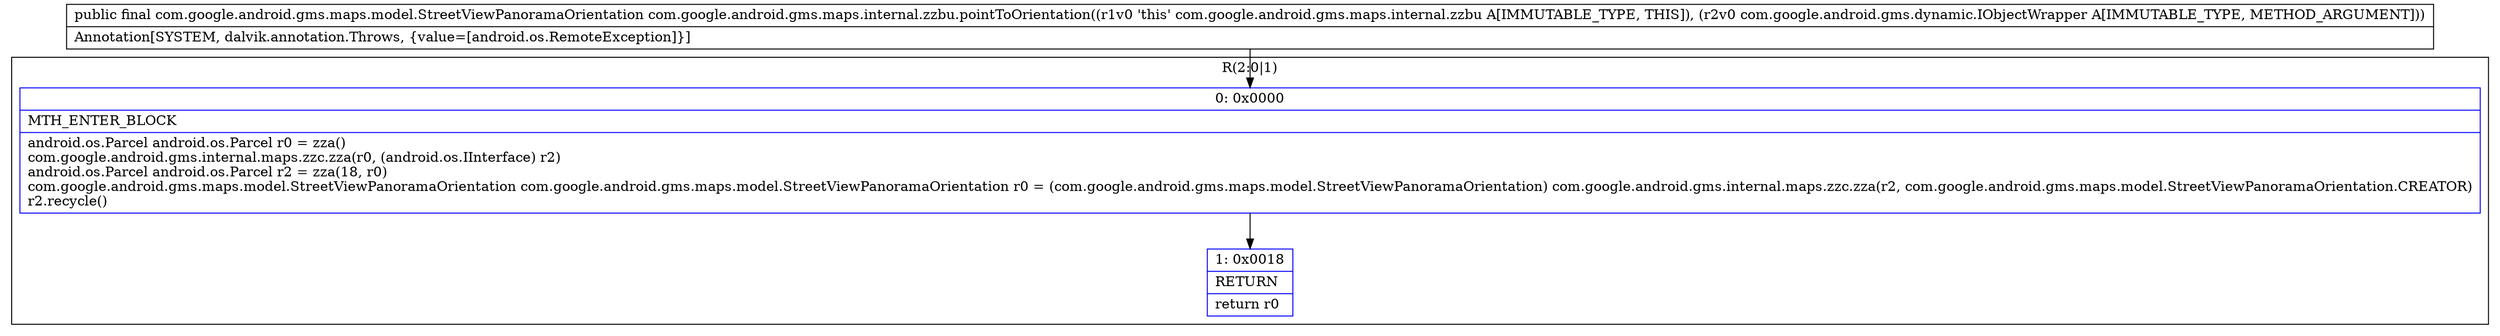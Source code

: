digraph "CFG forcom.google.android.gms.maps.internal.zzbu.pointToOrientation(Lcom\/google\/android\/gms\/dynamic\/IObjectWrapper;)Lcom\/google\/android\/gms\/maps\/model\/StreetViewPanoramaOrientation;" {
subgraph cluster_Region_1709003004 {
label = "R(2:0|1)";
node [shape=record,color=blue];
Node_0 [shape=record,label="{0\:\ 0x0000|MTH_ENTER_BLOCK\l|android.os.Parcel android.os.Parcel r0 = zza()\lcom.google.android.gms.internal.maps.zzc.zza(r0, (android.os.IInterface) r2)\landroid.os.Parcel android.os.Parcel r2 = zza(18, r0)\lcom.google.android.gms.maps.model.StreetViewPanoramaOrientation com.google.android.gms.maps.model.StreetViewPanoramaOrientation r0 = (com.google.android.gms.maps.model.StreetViewPanoramaOrientation) com.google.android.gms.internal.maps.zzc.zza(r2, com.google.android.gms.maps.model.StreetViewPanoramaOrientation.CREATOR)\lr2.recycle()\l}"];
Node_1 [shape=record,label="{1\:\ 0x0018|RETURN\l|return r0\l}"];
}
MethodNode[shape=record,label="{public final com.google.android.gms.maps.model.StreetViewPanoramaOrientation com.google.android.gms.maps.internal.zzbu.pointToOrientation((r1v0 'this' com.google.android.gms.maps.internal.zzbu A[IMMUTABLE_TYPE, THIS]), (r2v0 com.google.android.gms.dynamic.IObjectWrapper A[IMMUTABLE_TYPE, METHOD_ARGUMENT]))  | Annotation[SYSTEM, dalvik.annotation.Throws, \{value=[android.os.RemoteException]\}]\l}"];
MethodNode -> Node_0;
Node_0 -> Node_1;
}

